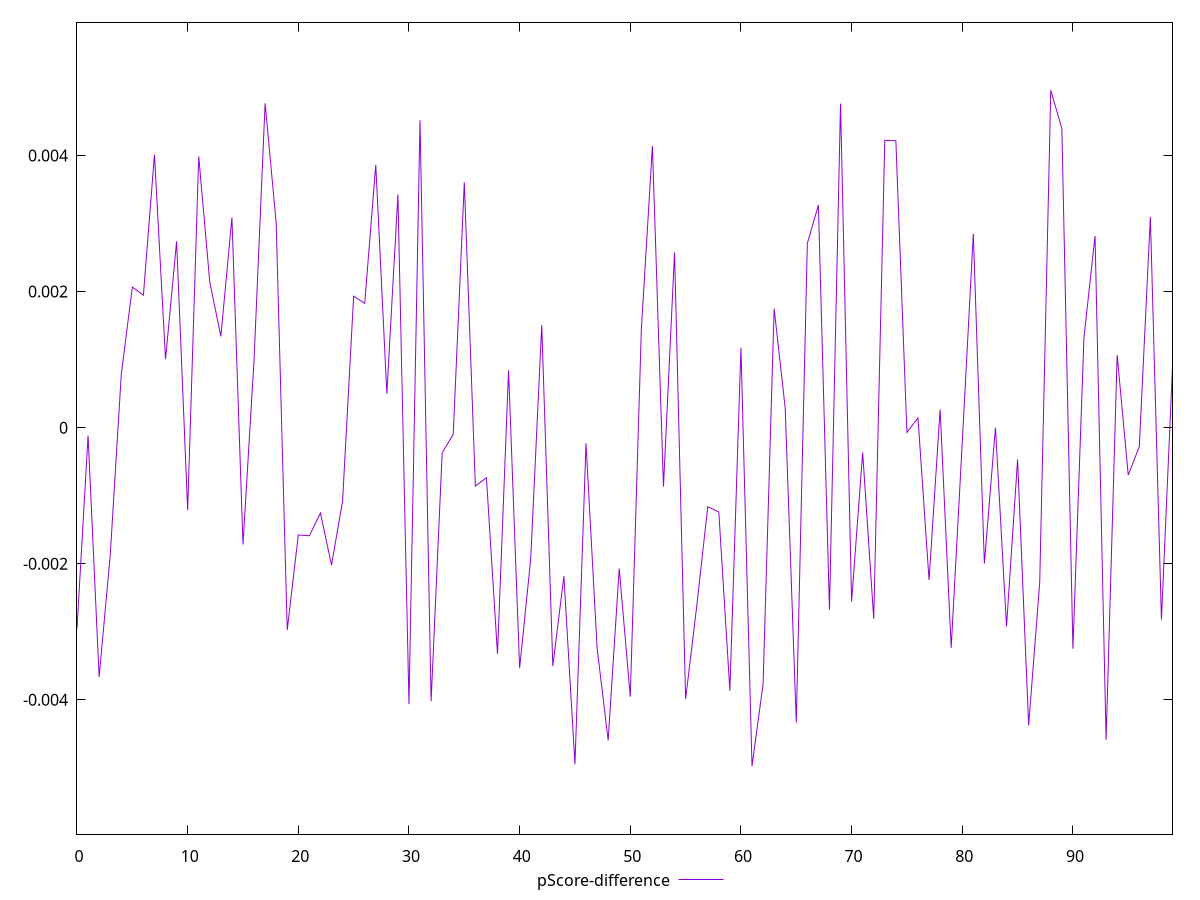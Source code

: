 reset

$pScoreDifference <<EOF
0 -0.0029555555555556
1 -0.00011444444444441704
2 -0.00366444444444447
3 -0.0018799999999999928
4 0.0007766666666666477
5 0.002066666666666661
6 0.0019466666666666521
7 0.004013333333333424
8 0.0010055555555555928
9 0.0027388888888888463
10 -0.0012133333333333995
11 0.003987777777777812
12 0.0021388888888889124
13 0.0013422222222222446
14 0.0030883333418104675
15 -0.0017166666666666996
16 0.00099444444444452
17 0.004768888888888934
18 0.00300888888888895
19 -0.0029744444444443907
20 -0.001577777777777789
21 -0.001588888888888862
22 -0.001254444444444447
23 -0.00202111111111114
24 -0.0010788888898161098
25 0.001932222222222224
26 0.0018277777777777615
27 0.0038633333333333297
28 0.0004994444549084598
29 0.0034288888888889257
30 -0.0040655555555555445
31 0.00451888888888885
32 -0.00402222222222226
33 -0.00037111111111109985
34 -0.0000988888888888706
35 0.003606666666666647
36 -0.0008577777777777351
37 -0.0007366666666667188
38 -0.0033266666666667
39 0.0008433333333333071
40 -0.0035366666666666324
41 -0.0019311111111111057
42 0.0015055555555555378
43 -0.0035055555555555395
44 -0.002183333333333315
45 -0.004947777777777773
46 -0.00023111111111107085
47 -0.0032366666666666655
48 -0.004595555555555575
49 -0.0020711111111110236
50 -0.003955555555555601
51 0.001443333333333352
52 0.004138888888888914
53 -0.0008666666666666822
54 0.0025744444444444348
55 -0.003987777777777812
56 -0.0026316666437519176
57 -0.001163333333333405
58 -0.0012388888888889005
59 -0.0038677777777776923
60 0.001174444444444478
61 -0.004975555555555622
62 -0.0037711111111110585
63 0.0017511111111111477
64 0.0002866666666666573
65 -0.0043344444444444186
66 0.0027077777777777534
67 0.003272222222222232
68 -0.0026744444444444238
69 0.004762222222222223
70 -0.0025566666666666515
71 -0.0003655555555556189
72 -0.002809999999999979
73 0.004224444444444475
74 0.004216666666666646
75 -0.00007111111111113289
76 0.00014333333333338416
77 -0.0022400000000000198
78 0.0002666666666666373
79 -0.003235555555555547
80 -0.0002177777777777612
81 0.0028511111111111376
82 -0.0019966666666666466
83 0
84 -0.0029222222222221594
85 -0.00046777777777773366
86 -0.004376666666666695
87 -0.002277777777777712
88 0.004958888888888846
89 0.004397777777777834
90 -0.0032511111100514967
91 0.0013255555555555798
92 0.0028188888888889263
93 -0.004588888888888865
94 0.0010655555555555418
95 -0.0006966666666666788
96 -0.00028111111111106535
97 0.003097777777777755
98 -0.002821111111111052
99 0.0008933333333333016
EOF

set key outside below
set xrange [0:99]
set yrange [-0.005975555555555622:0.005958888888888846]
set trange [-0.005975555555555622:0.005958888888888846]
set terminal svg size 640, 500 enhanced background rgb 'white'
set output "report_00013_2021-02-09T12-04-24.940Z/uses-rel-preconnect/samples/pages/pScore-difference/values.svg"

plot $pScoreDifference title "pScore-difference" with line

reset
